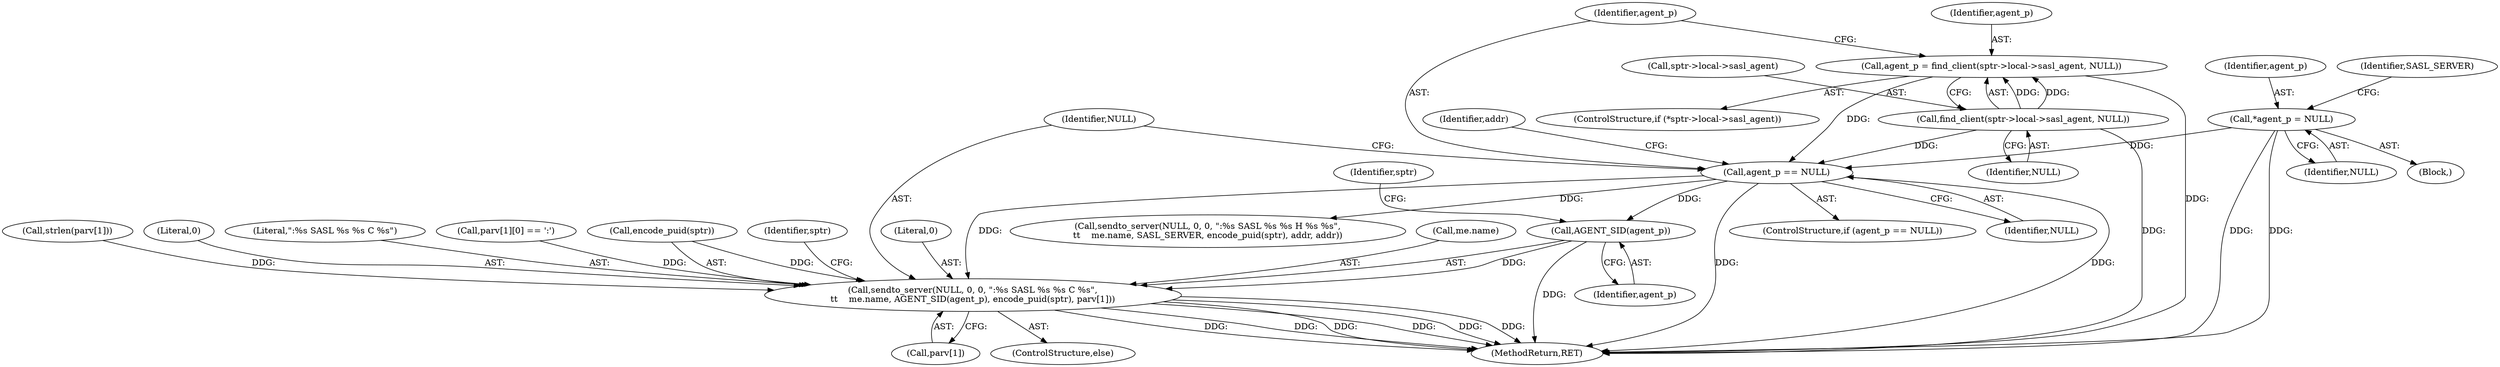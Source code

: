 digraph "0_unrealircd_f473e355e1dc422c4f019dbf86bc50ba1a34a766@pointer" {
"1000298" [label="(Call,AGENT_SID(agent_p))"];
"1000222" [label="(Call,agent_p == NULL)"];
"1000212" [label="(Call,agent_p = find_client(sptr->local->sasl_agent, NULL))"];
"1000214" [label="(Call,find_client(sptr->local->sasl_agent, NULL))"];
"1000105" [label="(Call,*agent_p = NULL)"];
"1000290" [label="(Call,sendto_server(NULL, 0, 0, \":%s SASL %s %s C %s\",\n\t\t    me.name, AGENT_SID(agent_p), encode_puid(sptr), parv[1]))"];
"1000244" [label="(Call,sendto_server(NULL, 0, 0, \":%s SASL %s %s H %s %s\",\n\t\t    me.name, SASL_SERVER, encode_puid(sptr), addr, addr))"];
"1000154" [label="(Call,parv[1][0] == ':')"];
"1000228" [label="(Identifier,addr)"];
"1000294" [label="(Literal,\":%s SASL %s %s C %s\")"];
"1000105" [label="(Call,*agent_p = NULL)"];
"1000103" [label="(Block,)"];
"1000300" [label="(Call,encode_puid(sptr))"];
"1000301" [label="(Identifier,sptr)"];
"1000223" [label="(Identifier,agent_p)"];
"1000308" [label="(Identifier,sptr)"];
"1000111" [label="(Identifier,SASL_SERVER)"];
"1000106" [label="(Identifier,agent_p)"];
"1000222" [label="(Call,agent_p == NULL)"];
"1000290" [label="(Call,sendto_server(NULL, 0, 0, \":%s SASL %s %s C %s\",\n\t\t    me.name, AGENT_SID(agent_p), encode_puid(sptr), parv[1]))"];
"1000107" [label="(Identifier,NULL)"];
"1000221" [label="(ControlStructure,if (agent_p == NULL))"];
"1000313" [label="(MethodReturn,RET)"];
"1000298" [label="(Call,AGENT_SID(agent_p))"];
"1000220" [label="(Identifier,NULL)"];
"1000292" [label="(Literal,0)"];
"1000214" [label="(Call,find_client(sptr->local->sasl_agent, NULL))"];
"1000212" [label="(Call,agent_p = find_client(sptr->local->sasl_agent, NULL))"];
"1000295" [label="(Call,me.name)"];
"1000224" [label="(Identifier,NULL)"];
"1000289" [label="(ControlStructure,else)"];
"1000181" [label="(Call,strlen(parv[1]))"];
"1000302" [label="(Call,parv[1])"];
"1000299" [label="(Identifier,agent_p)"];
"1000291" [label="(Identifier,NULL)"];
"1000213" [label="(Identifier,agent_p)"];
"1000205" [label="(ControlStructure,if (*sptr->local->sasl_agent))"];
"1000293" [label="(Literal,0)"];
"1000215" [label="(Call,sptr->local->sasl_agent)"];
"1000298" -> "1000290"  [label="AST: "];
"1000298" -> "1000299"  [label="CFG: "];
"1000299" -> "1000298"  [label="AST: "];
"1000301" -> "1000298"  [label="CFG: "];
"1000298" -> "1000313"  [label="DDG: "];
"1000298" -> "1000290"  [label="DDG: "];
"1000222" -> "1000298"  [label="DDG: "];
"1000222" -> "1000221"  [label="AST: "];
"1000222" -> "1000224"  [label="CFG: "];
"1000223" -> "1000222"  [label="AST: "];
"1000224" -> "1000222"  [label="AST: "];
"1000228" -> "1000222"  [label="CFG: "];
"1000291" -> "1000222"  [label="CFG: "];
"1000222" -> "1000313"  [label="DDG: "];
"1000222" -> "1000313"  [label="DDG: "];
"1000212" -> "1000222"  [label="DDG: "];
"1000105" -> "1000222"  [label="DDG: "];
"1000214" -> "1000222"  [label="DDG: "];
"1000222" -> "1000244"  [label="DDG: "];
"1000222" -> "1000290"  [label="DDG: "];
"1000212" -> "1000205"  [label="AST: "];
"1000212" -> "1000214"  [label="CFG: "];
"1000213" -> "1000212"  [label="AST: "];
"1000214" -> "1000212"  [label="AST: "];
"1000223" -> "1000212"  [label="CFG: "];
"1000212" -> "1000313"  [label="DDG: "];
"1000214" -> "1000212"  [label="DDG: "];
"1000214" -> "1000212"  [label="DDG: "];
"1000214" -> "1000220"  [label="CFG: "];
"1000215" -> "1000214"  [label="AST: "];
"1000220" -> "1000214"  [label="AST: "];
"1000214" -> "1000313"  [label="DDG: "];
"1000105" -> "1000103"  [label="AST: "];
"1000105" -> "1000107"  [label="CFG: "];
"1000106" -> "1000105"  [label="AST: "];
"1000107" -> "1000105"  [label="AST: "];
"1000111" -> "1000105"  [label="CFG: "];
"1000105" -> "1000313"  [label="DDG: "];
"1000105" -> "1000313"  [label="DDG: "];
"1000290" -> "1000289"  [label="AST: "];
"1000290" -> "1000302"  [label="CFG: "];
"1000291" -> "1000290"  [label="AST: "];
"1000292" -> "1000290"  [label="AST: "];
"1000293" -> "1000290"  [label="AST: "];
"1000294" -> "1000290"  [label="AST: "];
"1000295" -> "1000290"  [label="AST: "];
"1000300" -> "1000290"  [label="AST: "];
"1000302" -> "1000290"  [label="AST: "];
"1000308" -> "1000290"  [label="CFG: "];
"1000290" -> "1000313"  [label="DDG: "];
"1000290" -> "1000313"  [label="DDG: "];
"1000290" -> "1000313"  [label="DDG: "];
"1000290" -> "1000313"  [label="DDG: "];
"1000290" -> "1000313"  [label="DDG: "];
"1000290" -> "1000313"  [label="DDG: "];
"1000300" -> "1000290"  [label="DDG: "];
"1000181" -> "1000290"  [label="DDG: "];
"1000154" -> "1000290"  [label="DDG: "];
}
